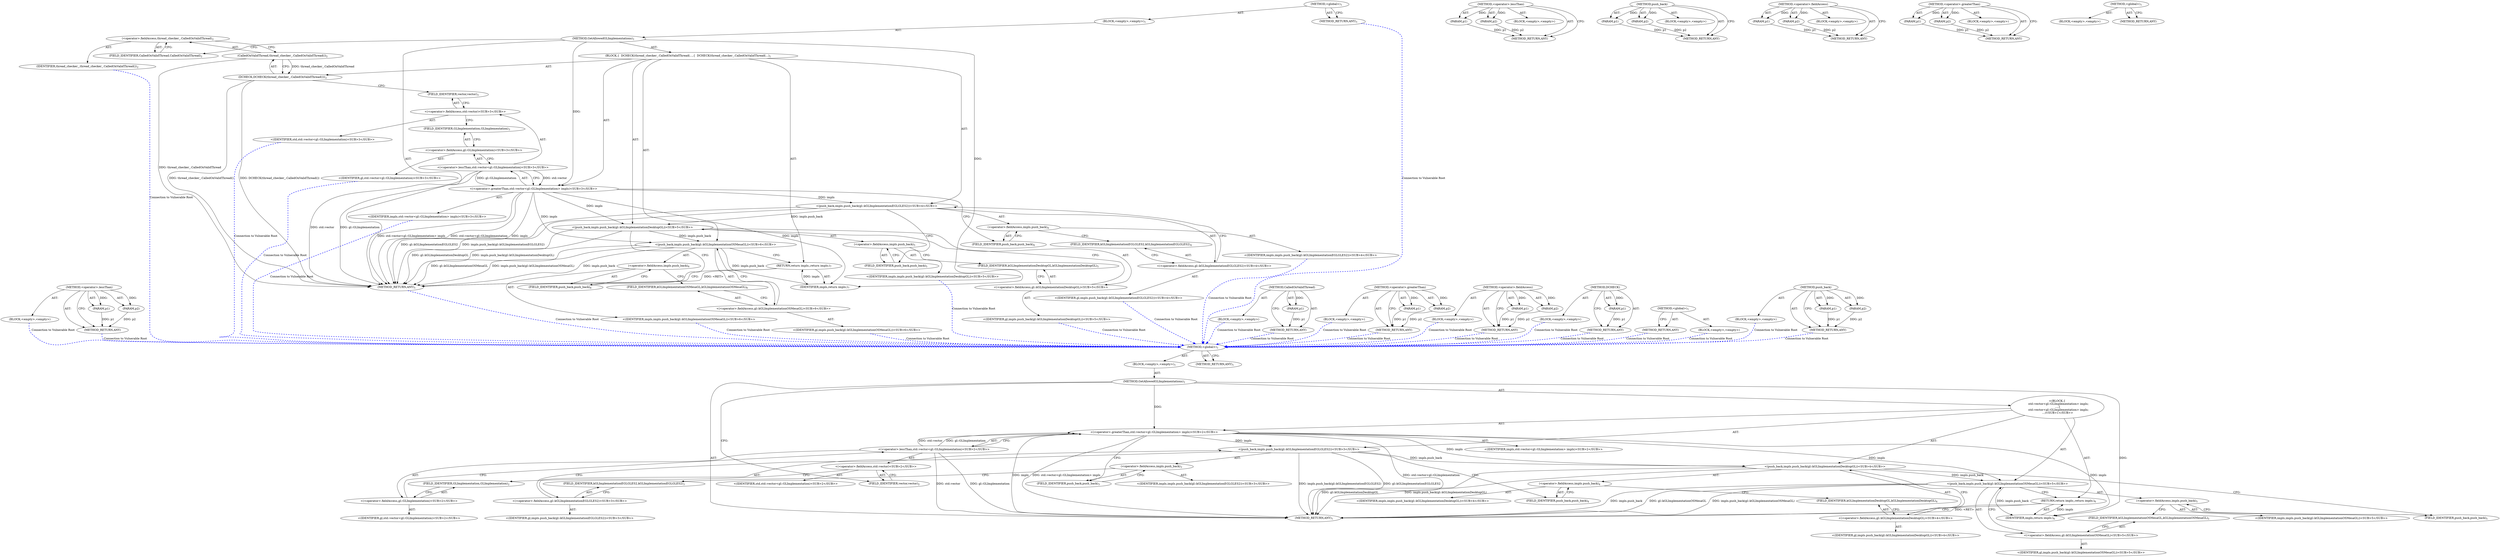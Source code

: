 digraph "push_back" {
vulnerable_6 [label=<(METHOD,&lt;global&gt;)<SUB>1</SUB>>];
vulnerable_7 [label=<(BLOCK,&lt;empty&gt;,&lt;empty&gt;)<SUB>1</SUB>>];
vulnerable_8 [label=<(METHOD,GetAllowedGLImplementations)<SUB>1</SUB>>];
vulnerable_9 [label="<(BLOCK,{
   std::vector&lt;gl::GLImplementation&gt; impls;
 ...,{
   std::vector&lt;gl::GLImplementation&gt; impls;
 ...)<SUB>1</SUB>>"];
vulnerable_10 [label="<(&lt;operator&gt;.greaterThan,std::vector&lt;gl::GLImplementation&gt; impls)<SUB>2</SUB>>"];
vulnerable_11 [label="<(&lt;operator&gt;.lessThan,std::vector&lt;gl::GLImplementation)<SUB>2</SUB>>"];
vulnerable_12 [label="<(&lt;operator&gt;.fieldAccess,std::vector)<SUB>2</SUB>>"];
vulnerable_13 [label="<(IDENTIFIER,std,std::vector&lt;gl::GLImplementation)<SUB>2</SUB>>"];
vulnerable_14 [label=<(FIELD_IDENTIFIER,vector,vector)<SUB>2</SUB>>];
vulnerable_15 [label="<(&lt;operator&gt;.fieldAccess,gl::GLImplementation)<SUB>2</SUB>>"];
vulnerable_16 [label="<(IDENTIFIER,gl,std::vector&lt;gl::GLImplementation)<SUB>2</SUB>>"];
vulnerable_17 [label=<(FIELD_IDENTIFIER,GLImplementation,GLImplementation)<SUB>2</SUB>>];
vulnerable_18 [label="<(IDENTIFIER,impls,std::vector&lt;gl::GLImplementation&gt; impls)<SUB>2</SUB>>"];
vulnerable_19 [label="<(push_back,impls.push_back(gl::kGLImplementationEGLGLES2))<SUB>3</SUB>>"];
vulnerable_20 [label=<(&lt;operator&gt;.fieldAccess,impls.push_back)<SUB>3</SUB>>];
vulnerable_21 [label="<(IDENTIFIER,impls,impls.push_back(gl::kGLImplementationEGLGLES2))<SUB>3</SUB>>"];
vulnerable_22 [label=<(FIELD_IDENTIFIER,push_back,push_back)<SUB>3</SUB>>];
vulnerable_23 [label="<(&lt;operator&gt;.fieldAccess,gl::kGLImplementationEGLGLES2)<SUB>3</SUB>>"];
vulnerable_24 [label="<(IDENTIFIER,gl,impls.push_back(gl::kGLImplementationEGLGLES2))<SUB>3</SUB>>"];
vulnerable_25 [label=<(FIELD_IDENTIFIER,kGLImplementationEGLGLES2,kGLImplementationEGLGLES2)<SUB>3</SUB>>];
vulnerable_26 [label="<(push_back,impls.push_back(gl::kGLImplementationDesktopGL))<SUB>4</SUB>>"];
vulnerable_27 [label=<(&lt;operator&gt;.fieldAccess,impls.push_back)<SUB>4</SUB>>];
vulnerable_28 [label="<(IDENTIFIER,impls,impls.push_back(gl::kGLImplementationDesktopGL))<SUB>4</SUB>>"];
vulnerable_29 [label=<(FIELD_IDENTIFIER,push_back,push_back)<SUB>4</SUB>>];
vulnerable_30 [label="<(&lt;operator&gt;.fieldAccess,gl::kGLImplementationDesktopGL)<SUB>4</SUB>>"];
vulnerable_31 [label="<(IDENTIFIER,gl,impls.push_back(gl::kGLImplementationDesktopGL))<SUB>4</SUB>>"];
vulnerable_32 [label=<(FIELD_IDENTIFIER,kGLImplementationDesktopGL,kGLImplementationDesktopGL)<SUB>4</SUB>>];
vulnerable_33 [label="<(push_back,impls.push_back(gl::kGLImplementationOSMesaGL))<SUB>5</SUB>>"];
vulnerable_34 [label=<(&lt;operator&gt;.fieldAccess,impls.push_back)<SUB>5</SUB>>];
vulnerable_35 [label="<(IDENTIFIER,impls,impls.push_back(gl::kGLImplementationOSMesaGL))<SUB>5</SUB>>"];
vulnerable_36 [label=<(FIELD_IDENTIFIER,push_back,push_back)<SUB>5</SUB>>];
vulnerable_37 [label="<(&lt;operator&gt;.fieldAccess,gl::kGLImplementationOSMesaGL)<SUB>5</SUB>>"];
vulnerable_38 [label="<(IDENTIFIER,gl,impls.push_back(gl::kGLImplementationOSMesaGL))<SUB>5</SUB>>"];
vulnerable_39 [label=<(FIELD_IDENTIFIER,kGLImplementationOSMesaGL,kGLImplementationOSMesaGL)<SUB>5</SUB>>];
vulnerable_40 [label=<(RETURN,return impls;,return impls;)<SUB>6</SUB>>];
vulnerable_41 [label=<(IDENTIFIER,impls,return impls;)<SUB>6</SUB>>];
vulnerable_42 [label=<(METHOD_RETURN,ANY)<SUB>1</SUB>>];
vulnerable_44 [label=<(METHOD_RETURN,ANY)<SUB>1</SUB>>];
vulnerable_62 [label=<(METHOD,&lt;operator&gt;.lessThan)>];
vulnerable_63 [label=<(PARAM,p1)>];
vulnerable_64 [label=<(PARAM,p2)>];
vulnerable_65 [label=<(BLOCK,&lt;empty&gt;,&lt;empty&gt;)>];
vulnerable_66 [label=<(METHOD_RETURN,ANY)>];
vulnerable_72 [label=<(METHOD,push_back)>];
vulnerable_73 [label=<(PARAM,p1)>];
vulnerable_74 [label=<(PARAM,p2)>];
vulnerable_75 [label=<(BLOCK,&lt;empty&gt;,&lt;empty&gt;)>];
vulnerable_76 [label=<(METHOD_RETURN,ANY)>];
vulnerable_67 [label=<(METHOD,&lt;operator&gt;.fieldAccess)>];
vulnerable_68 [label=<(PARAM,p1)>];
vulnerable_69 [label=<(PARAM,p2)>];
vulnerable_70 [label=<(BLOCK,&lt;empty&gt;,&lt;empty&gt;)>];
vulnerable_71 [label=<(METHOD_RETURN,ANY)>];
vulnerable_57 [label=<(METHOD,&lt;operator&gt;.greaterThan)>];
vulnerable_58 [label=<(PARAM,p1)>];
vulnerable_59 [label=<(PARAM,p2)>];
vulnerable_60 [label=<(BLOCK,&lt;empty&gt;,&lt;empty&gt;)>];
vulnerable_61 [label=<(METHOD_RETURN,ANY)>];
vulnerable_51 [label=<(METHOD,&lt;global&gt;)<SUB>1</SUB>>];
vulnerable_52 [label=<(BLOCK,&lt;empty&gt;,&lt;empty&gt;)>];
vulnerable_53 [label=<(METHOD_RETURN,ANY)>];
fixed_80 [label=<(METHOD,&lt;operator&gt;.lessThan)>];
fixed_81 [label=<(PARAM,p1)>];
fixed_82 [label=<(PARAM,p2)>];
fixed_83 [label=<(BLOCK,&lt;empty&gt;,&lt;empty&gt;)>];
fixed_84 [label=<(METHOD_RETURN,ANY)>];
fixed_6 [label=<(METHOD,&lt;global&gt;)<SUB>1</SUB>>];
fixed_7 [label=<(BLOCK,&lt;empty&gt;,&lt;empty&gt;)<SUB>1</SUB>>];
fixed_8 [label=<(METHOD,GetAllowedGLImplementations)<SUB>1</SUB>>];
fixed_9 [label=<(BLOCK,{
  DCHECK(thread_checker_.CalledOnValidThread(...,{
  DCHECK(thread_checker_.CalledOnValidThread(...)<SUB>1</SUB>>];
fixed_10 [label=<(DCHECK,DCHECK(thread_checker_.CalledOnValidThread()))<SUB>2</SUB>>];
fixed_11 [label=<(CalledOnValidThread,thread_checker_.CalledOnValidThread())<SUB>2</SUB>>];
fixed_12 [label=<(&lt;operator&gt;.fieldAccess,thread_checker_.CalledOnValidThread)<SUB>2</SUB>>];
fixed_13 [label=<(IDENTIFIER,thread_checker_,thread_checker_.CalledOnValidThread())<SUB>2</SUB>>];
fixed_14 [label=<(FIELD_IDENTIFIER,CalledOnValidThread,CalledOnValidThread)<SUB>2</SUB>>];
fixed_15 [label="<(&lt;operator&gt;.greaterThan,std::vector&lt;gl::GLImplementation&gt; impls)<SUB>3</SUB>>"];
fixed_16 [label="<(&lt;operator&gt;.lessThan,std::vector&lt;gl::GLImplementation)<SUB>3</SUB>>"];
fixed_17 [label="<(&lt;operator&gt;.fieldAccess,std::vector)<SUB>3</SUB>>"];
fixed_18 [label="<(IDENTIFIER,std,std::vector&lt;gl::GLImplementation)<SUB>3</SUB>>"];
fixed_19 [label=<(FIELD_IDENTIFIER,vector,vector)<SUB>3</SUB>>];
fixed_20 [label="<(&lt;operator&gt;.fieldAccess,gl::GLImplementation)<SUB>3</SUB>>"];
fixed_21 [label="<(IDENTIFIER,gl,std::vector&lt;gl::GLImplementation)<SUB>3</SUB>>"];
fixed_22 [label=<(FIELD_IDENTIFIER,GLImplementation,GLImplementation)<SUB>3</SUB>>];
fixed_23 [label="<(IDENTIFIER,impls,std::vector&lt;gl::GLImplementation&gt; impls)<SUB>3</SUB>>"];
fixed_24 [label="<(push_back,impls.push_back(gl::kGLImplementationEGLGLES2))<SUB>4</SUB>>"];
fixed_25 [label=<(&lt;operator&gt;.fieldAccess,impls.push_back)<SUB>4</SUB>>];
fixed_26 [label="<(IDENTIFIER,impls,impls.push_back(gl::kGLImplementationEGLGLES2))<SUB>4</SUB>>"];
fixed_27 [label=<(FIELD_IDENTIFIER,push_back,push_back)<SUB>4</SUB>>];
fixed_28 [label="<(&lt;operator&gt;.fieldAccess,gl::kGLImplementationEGLGLES2)<SUB>4</SUB>>"];
fixed_29 [label="<(IDENTIFIER,gl,impls.push_back(gl::kGLImplementationEGLGLES2))<SUB>4</SUB>>"];
fixed_30 [label=<(FIELD_IDENTIFIER,kGLImplementationEGLGLES2,kGLImplementationEGLGLES2)<SUB>4</SUB>>];
fixed_31 [label="<(push_back,impls.push_back(gl::kGLImplementationDesktopGL))<SUB>5</SUB>>"];
fixed_32 [label=<(&lt;operator&gt;.fieldAccess,impls.push_back)<SUB>5</SUB>>];
fixed_33 [label="<(IDENTIFIER,impls,impls.push_back(gl::kGLImplementationDesktopGL))<SUB>5</SUB>>"];
fixed_34 [label=<(FIELD_IDENTIFIER,push_back,push_back)<SUB>5</SUB>>];
fixed_35 [label="<(&lt;operator&gt;.fieldAccess,gl::kGLImplementationDesktopGL)<SUB>5</SUB>>"];
fixed_36 [label="<(IDENTIFIER,gl,impls.push_back(gl::kGLImplementationDesktopGL))<SUB>5</SUB>>"];
fixed_37 [label=<(FIELD_IDENTIFIER,kGLImplementationDesktopGL,kGLImplementationDesktopGL)<SUB>5</SUB>>];
fixed_38 [label="<(push_back,impls.push_back(gl::kGLImplementationOSMesaGL))<SUB>6</SUB>>"];
fixed_39 [label=<(&lt;operator&gt;.fieldAccess,impls.push_back)<SUB>6</SUB>>];
fixed_40 [label="<(IDENTIFIER,impls,impls.push_back(gl::kGLImplementationOSMesaGL))<SUB>6</SUB>>"];
fixed_41 [label=<(FIELD_IDENTIFIER,push_back,push_back)<SUB>6</SUB>>];
fixed_42 [label="<(&lt;operator&gt;.fieldAccess,gl::kGLImplementationOSMesaGL)<SUB>6</SUB>>"];
fixed_43 [label="<(IDENTIFIER,gl,impls.push_back(gl::kGLImplementationOSMesaGL))<SUB>6</SUB>>"];
fixed_44 [label=<(FIELD_IDENTIFIER,kGLImplementationOSMesaGL,kGLImplementationOSMesaGL)<SUB>6</SUB>>];
fixed_45 [label=<(RETURN,return impls;,return impls;)<SUB>7</SUB>>];
fixed_46 [label=<(IDENTIFIER,impls,return impls;)<SUB>7</SUB>>];
fixed_47 [label=<(METHOD_RETURN,ANY)<SUB>1</SUB>>];
fixed_49 [label=<(METHOD_RETURN,ANY)<SUB>1</SUB>>];
fixed_66 [label=<(METHOD,CalledOnValidThread)>];
fixed_67 [label=<(PARAM,p1)>];
fixed_68 [label=<(BLOCK,&lt;empty&gt;,&lt;empty&gt;)>];
fixed_69 [label=<(METHOD_RETURN,ANY)>];
fixed_75 [label=<(METHOD,&lt;operator&gt;.greaterThan)>];
fixed_76 [label=<(PARAM,p1)>];
fixed_77 [label=<(PARAM,p2)>];
fixed_78 [label=<(BLOCK,&lt;empty&gt;,&lt;empty&gt;)>];
fixed_79 [label=<(METHOD_RETURN,ANY)>];
fixed_70 [label=<(METHOD,&lt;operator&gt;.fieldAccess)>];
fixed_71 [label=<(PARAM,p1)>];
fixed_72 [label=<(PARAM,p2)>];
fixed_73 [label=<(BLOCK,&lt;empty&gt;,&lt;empty&gt;)>];
fixed_74 [label=<(METHOD_RETURN,ANY)>];
fixed_62 [label=<(METHOD,DCHECK)>];
fixed_63 [label=<(PARAM,p1)>];
fixed_64 [label=<(BLOCK,&lt;empty&gt;,&lt;empty&gt;)>];
fixed_65 [label=<(METHOD_RETURN,ANY)>];
fixed_56 [label=<(METHOD,&lt;global&gt;)<SUB>1</SUB>>];
fixed_57 [label=<(BLOCK,&lt;empty&gt;,&lt;empty&gt;)>];
fixed_58 [label=<(METHOD_RETURN,ANY)>];
fixed_85 [label=<(METHOD,push_back)>];
fixed_86 [label=<(PARAM,p1)>];
fixed_87 [label=<(PARAM,p2)>];
fixed_88 [label=<(BLOCK,&lt;empty&gt;,&lt;empty&gt;)>];
fixed_89 [label=<(METHOD_RETURN,ANY)>];
vulnerable_6 -> vulnerable_7  [key=0, label="AST: "];
vulnerable_6 -> vulnerable_44  [key=0, label="AST: "];
vulnerable_6 -> vulnerable_44  [key=1, label="CFG: "];
vulnerable_7 -> vulnerable_8  [key=0, label="AST: "];
vulnerable_8 -> vulnerable_9  [key=0, label="AST: "];
vulnerable_8 -> vulnerable_42  [key=0, label="AST: "];
vulnerable_8 -> vulnerable_14  [key=0, label="CFG: "];
vulnerable_8 -> vulnerable_10  [key=0, label="DDG: "];
vulnerable_8 -> vulnerable_41  [key=0, label="DDG: "];
vulnerable_9 -> vulnerable_10  [key=0, label="AST: "];
vulnerable_9 -> vulnerable_19  [key=0, label="AST: "];
vulnerable_9 -> vulnerable_26  [key=0, label="AST: "];
vulnerable_9 -> vulnerable_33  [key=0, label="AST: "];
vulnerable_9 -> vulnerable_40  [key=0, label="AST: "];
vulnerable_10 -> vulnerable_11  [key=0, label="AST: "];
vulnerable_10 -> vulnerable_18  [key=0, label="AST: "];
vulnerable_10 -> vulnerable_22  [key=0, label="CFG: "];
vulnerable_10 -> vulnerable_42  [key=0, label="DDG: std::vector&lt;gl::GLImplementation"];
vulnerable_10 -> vulnerable_42  [key=1, label="DDG: impls"];
vulnerable_10 -> vulnerable_42  [key=2, label="DDG: std::vector&lt;gl::GLImplementation&gt; impls"];
vulnerable_10 -> vulnerable_19  [key=0, label="DDG: impls"];
vulnerable_10 -> vulnerable_26  [key=0, label="DDG: impls"];
vulnerable_10 -> vulnerable_33  [key=0, label="DDG: impls"];
vulnerable_10 -> vulnerable_41  [key=0, label="DDG: impls"];
vulnerable_11 -> vulnerable_12  [key=0, label="AST: "];
vulnerable_11 -> vulnerable_15  [key=0, label="AST: "];
vulnerable_11 -> vulnerable_10  [key=0, label="CFG: "];
vulnerable_11 -> vulnerable_10  [key=1, label="DDG: std::vector"];
vulnerable_11 -> vulnerable_10  [key=2, label="DDG: gl::GLImplementation"];
vulnerable_11 -> vulnerable_42  [key=0, label="DDG: std::vector"];
vulnerable_11 -> vulnerable_42  [key=1, label="DDG: gl::GLImplementation"];
vulnerable_12 -> vulnerable_13  [key=0, label="AST: "];
vulnerable_12 -> vulnerable_14  [key=0, label="AST: "];
vulnerable_12 -> vulnerable_17  [key=0, label="CFG: "];
vulnerable_14 -> vulnerable_12  [key=0, label="CFG: "];
vulnerable_15 -> vulnerable_16  [key=0, label="AST: "];
vulnerable_15 -> vulnerable_17  [key=0, label="AST: "];
vulnerable_15 -> vulnerable_11  [key=0, label="CFG: "];
vulnerable_17 -> vulnerable_15  [key=0, label="CFG: "];
vulnerable_19 -> vulnerable_20  [key=0, label="AST: "];
vulnerable_19 -> vulnerable_23  [key=0, label="AST: "];
vulnerable_19 -> vulnerable_29  [key=0, label="CFG: "];
vulnerable_19 -> vulnerable_42  [key=0, label="DDG: gl::kGLImplementationEGLGLES2"];
vulnerable_19 -> vulnerable_42  [key=1, label="DDG: impls.push_back(gl::kGLImplementationEGLGLES2)"];
vulnerable_19 -> vulnerable_26  [key=0, label="DDG: impls.push_back"];
vulnerable_20 -> vulnerable_21  [key=0, label="AST: "];
vulnerable_20 -> vulnerable_22  [key=0, label="AST: "];
vulnerable_20 -> vulnerable_25  [key=0, label="CFG: "];
vulnerable_22 -> vulnerable_20  [key=0, label="CFG: "];
vulnerable_23 -> vulnerable_24  [key=0, label="AST: "];
vulnerable_23 -> vulnerable_25  [key=0, label="AST: "];
vulnerable_23 -> vulnerable_19  [key=0, label="CFG: "];
vulnerable_25 -> vulnerable_23  [key=0, label="CFG: "];
vulnerable_26 -> vulnerable_27  [key=0, label="AST: "];
vulnerable_26 -> vulnerable_30  [key=0, label="AST: "];
vulnerable_26 -> vulnerable_36  [key=0, label="CFG: "];
vulnerable_26 -> vulnerable_42  [key=0, label="DDG: gl::kGLImplementationDesktopGL"];
vulnerable_26 -> vulnerable_42  [key=1, label="DDG: impls.push_back(gl::kGLImplementationDesktopGL)"];
vulnerable_26 -> vulnerable_33  [key=0, label="DDG: impls.push_back"];
vulnerable_27 -> vulnerable_28  [key=0, label="AST: "];
vulnerable_27 -> vulnerable_29  [key=0, label="AST: "];
vulnerable_27 -> vulnerable_32  [key=0, label="CFG: "];
vulnerable_29 -> vulnerable_27  [key=0, label="CFG: "];
vulnerable_30 -> vulnerable_31  [key=0, label="AST: "];
vulnerable_30 -> vulnerable_32  [key=0, label="AST: "];
vulnerable_30 -> vulnerable_26  [key=0, label="CFG: "];
vulnerable_32 -> vulnerable_30  [key=0, label="CFG: "];
vulnerable_33 -> vulnerable_34  [key=0, label="AST: "];
vulnerable_33 -> vulnerable_37  [key=0, label="AST: "];
vulnerable_33 -> vulnerable_40  [key=0, label="CFG: "];
vulnerable_33 -> vulnerable_42  [key=0, label="DDG: impls.push_back"];
vulnerable_33 -> vulnerable_42  [key=1, label="DDG: gl::kGLImplementationOSMesaGL"];
vulnerable_33 -> vulnerable_42  [key=2, label="DDG: impls.push_back(gl::kGLImplementationOSMesaGL)"];
vulnerable_33 -> vulnerable_41  [key=0, label="DDG: impls.push_back"];
vulnerable_34 -> vulnerable_35  [key=0, label="AST: "];
vulnerable_34 -> vulnerable_36  [key=0, label="AST: "];
vulnerable_34 -> vulnerable_39  [key=0, label="CFG: "];
vulnerable_36 -> vulnerable_34  [key=0, label="CFG: "];
vulnerable_37 -> vulnerable_38  [key=0, label="AST: "];
vulnerable_37 -> vulnerable_39  [key=0, label="AST: "];
vulnerable_37 -> vulnerable_33  [key=0, label="CFG: "];
vulnerable_39 -> vulnerable_37  [key=0, label="CFG: "];
vulnerable_40 -> vulnerable_41  [key=0, label="AST: "];
vulnerable_40 -> vulnerable_42  [key=0, label="CFG: "];
vulnerable_40 -> vulnerable_42  [key=1, label="DDG: &lt;RET&gt;"];
vulnerable_41 -> vulnerable_40  [key=0, label="DDG: impls"];
vulnerable_62 -> vulnerable_63  [key=0, label="AST: "];
vulnerable_62 -> vulnerable_63  [key=1, label="DDG: "];
vulnerable_62 -> vulnerable_65  [key=0, label="AST: "];
vulnerable_62 -> vulnerable_64  [key=0, label="AST: "];
vulnerable_62 -> vulnerable_64  [key=1, label="DDG: "];
vulnerable_62 -> vulnerable_66  [key=0, label="AST: "];
vulnerable_62 -> vulnerable_66  [key=1, label="CFG: "];
vulnerable_63 -> vulnerable_66  [key=0, label="DDG: p1"];
vulnerable_64 -> vulnerable_66  [key=0, label="DDG: p2"];
vulnerable_72 -> vulnerable_73  [key=0, label="AST: "];
vulnerable_72 -> vulnerable_73  [key=1, label="DDG: "];
vulnerable_72 -> vulnerable_75  [key=0, label="AST: "];
vulnerable_72 -> vulnerable_74  [key=0, label="AST: "];
vulnerable_72 -> vulnerable_74  [key=1, label="DDG: "];
vulnerable_72 -> vulnerable_76  [key=0, label="AST: "];
vulnerable_72 -> vulnerable_76  [key=1, label="CFG: "];
vulnerable_73 -> vulnerable_76  [key=0, label="DDG: p1"];
vulnerable_74 -> vulnerable_76  [key=0, label="DDG: p2"];
vulnerable_67 -> vulnerable_68  [key=0, label="AST: "];
vulnerable_67 -> vulnerable_68  [key=1, label="DDG: "];
vulnerable_67 -> vulnerable_70  [key=0, label="AST: "];
vulnerable_67 -> vulnerable_69  [key=0, label="AST: "];
vulnerable_67 -> vulnerable_69  [key=1, label="DDG: "];
vulnerable_67 -> vulnerable_71  [key=0, label="AST: "];
vulnerable_67 -> vulnerable_71  [key=1, label="CFG: "];
vulnerable_68 -> vulnerable_71  [key=0, label="DDG: p1"];
vulnerable_69 -> vulnerable_71  [key=0, label="DDG: p2"];
vulnerable_57 -> vulnerable_58  [key=0, label="AST: "];
vulnerable_57 -> vulnerable_58  [key=1, label="DDG: "];
vulnerable_57 -> vulnerable_60  [key=0, label="AST: "];
vulnerable_57 -> vulnerable_59  [key=0, label="AST: "];
vulnerable_57 -> vulnerable_59  [key=1, label="DDG: "];
vulnerable_57 -> vulnerable_61  [key=0, label="AST: "];
vulnerable_57 -> vulnerable_61  [key=1, label="CFG: "];
vulnerable_58 -> vulnerable_61  [key=0, label="DDG: p1"];
vulnerable_59 -> vulnerable_61  [key=0, label="DDG: p2"];
vulnerable_51 -> vulnerable_52  [key=0, label="AST: "];
vulnerable_51 -> vulnerable_53  [key=0, label="AST: "];
vulnerable_51 -> vulnerable_53  [key=1, label="CFG: "];
fixed_80 -> fixed_81  [key=0, label="AST: "];
fixed_80 -> fixed_81  [key=1, label="DDG: "];
fixed_80 -> fixed_83  [key=0, label="AST: "];
fixed_80 -> fixed_82  [key=0, label="AST: "];
fixed_80 -> fixed_82  [key=1, label="DDG: "];
fixed_80 -> fixed_84  [key=0, label="AST: "];
fixed_80 -> fixed_84  [key=1, label="CFG: "];
fixed_81 -> fixed_84  [key=0, label="DDG: p1"];
fixed_82 -> fixed_84  [key=0, label="DDG: p2"];
fixed_83 -> vulnerable_6  [color=blue, key=0, label="Connection to Vulnerable Root", penwidth="2.0", style=dashed];
fixed_84 -> vulnerable_6  [color=blue, key=0, label="Connection to Vulnerable Root", penwidth="2.0", style=dashed];
fixed_6 -> fixed_7  [key=0, label="AST: "];
fixed_6 -> fixed_49  [key=0, label="AST: "];
fixed_6 -> fixed_49  [key=1, label="CFG: "];
fixed_7 -> fixed_8  [key=0, label="AST: "];
fixed_8 -> fixed_9  [key=0, label="AST: "];
fixed_8 -> fixed_47  [key=0, label="AST: "];
fixed_8 -> fixed_14  [key=0, label="CFG: "];
fixed_8 -> fixed_15  [key=0, label="DDG: "];
fixed_8 -> fixed_46  [key=0, label="DDG: "];
fixed_9 -> fixed_10  [key=0, label="AST: "];
fixed_9 -> fixed_15  [key=0, label="AST: "];
fixed_9 -> fixed_24  [key=0, label="AST: "];
fixed_9 -> fixed_31  [key=0, label="AST: "];
fixed_9 -> fixed_38  [key=0, label="AST: "];
fixed_9 -> fixed_45  [key=0, label="AST: "];
fixed_10 -> fixed_11  [key=0, label="AST: "];
fixed_10 -> fixed_19  [key=0, label="CFG: "];
fixed_10 -> fixed_47  [key=0, label="DDG: thread_checker_.CalledOnValidThread()"];
fixed_10 -> fixed_47  [key=1, label="DDG: DCHECK(thread_checker_.CalledOnValidThread())"];
fixed_11 -> fixed_12  [key=0, label="AST: "];
fixed_11 -> fixed_10  [key=0, label="CFG: "];
fixed_11 -> fixed_10  [key=1, label="DDG: thread_checker_.CalledOnValidThread"];
fixed_11 -> fixed_47  [key=0, label="DDG: thread_checker_.CalledOnValidThread"];
fixed_12 -> fixed_13  [key=0, label="AST: "];
fixed_12 -> fixed_14  [key=0, label="AST: "];
fixed_12 -> fixed_11  [key=0, label="CFG: "];
fixed_13 -> vulnerable_6  [color=blue, key=0, label="Connection to Vulnerable Root", penwidth="2.0", style=dashed];
fixed_14 -> fixed_12  [key=0, label="CFG: "];
fixed_15 -> fixed_16  [key=0, label="AST: "];
fixed_15 -> fixed_23  [key=0, label="AST: "];
fixed_15 -> fixed_27  [key=0, label="CFG: "];
fixed_15 -> fixed_47  [key=0, label="DDG: std::vector&lt;gl::GLImplementation"];
fixed_15 -> fixed_47  [key=1, label="DDG: impls"];
fixed_15 -> fixed_47  [key=2, label="DDG: std::vector&lt;gl::GLImplementation&gt; impls"];
fixed_15 -> fixed_24  [key=0, label="DDG: impls"];
fixed_15 -> fixed_31  [key=0, label="DDG: impls"];
fixed_15 -> fixed_38  [key=0, label="DDG: impls"];
fixed_15 -> fixed_46  [key=0, label="DDG: impls"];
fixed_16 -> fixed_17  [key=0, label="AST: "];
fixed_16 -> fixed_20  [key=0, label="AST: "];
fixed_16 -> fixed_15  [key=0, label="CFG: "];
fixed_16 -> fixed_15  [key=1, label="DDG: std::vector"];
fixed_16 -> fixed_15  [key=2, label="DDG: gl::GLImplementation"];
fixed_16 -> fixed_47  [key=0, label="DDG: std::vector"];
fixed_16 -> fixed_47  [key=1, label="DDG: gl::GLImplementation"];
fixed_17 -> fixed_18  [key=0, label="AST: "];
fixed_17 -> fixed_19  [key=0, label="AST: "];
fixed_17 -> fixed_22  [key=0, label="CFG: "];
fixed_18 -> vulnerable_6  [color=blue, key=0, label="Connection to Vulnerable Root", penwidth="2.0", style=dashed];
fixed_19 -> fixed_17  [key=0, label="CFG: "];
fixed_20 -> fixed_21  [key=0, label="AST: "];
fixed_20 -> fixed_22  [key=0, label="AST: "];
fixed_20 -> fixed_16  [key=0, label="CFG: "];
fixed_21 -> vulnerable_6  [color=blue, key=0, label="Connection to Vulnerable Root", penwidth="2.0", style=dashed];
fixed_22 -> fixed_20  [key=0, label="CFG: "];
fixed_23 -> vulnerable_6  [color=blue, key=0, label="Connection to Vulnerable Root", penwidth="2.0", style=dashed];
fixed_24 -> fixed_25  [key=0, label="AST: "];
fixed_24 -> fixed_28  [key=0, label="AST: "];
fixed_24 -> fixed_34  [key=0, label="CFG: "];
fixed_24 -> fixed_47  [key=0, label="DDG: gl::kGLImplementationEGLGLES2"];
fixed_24 -> fixed_47  [key=1, label="DDG: impls.push_back(gl::kGLImplementationEGLGLES2)"];
fixed_24 -> fixed_31  [key=0, label="DDG: impls.push_back"];
fixed_25 -> fixed_26  [key=0, label="AST: "];
fixed_25 -> fixed_27  [key=0, label="AST: "];
fixed_25 -> fixed_30  [key=0, label="CFG: "];
fixed_26 -> vulnerable_6  [color=blue, key=0, label="Connection to Vulnerable Root", penwidth="2.0", style=dashed];
fixed_27 -> fixed_25  [key=0, label="CFG: "];
fixed_28 -> fixed_29  [key=0, label="AST: "];
fixed_28 -> fixed_30  [key=0, label="AST: "];
fixed_28 -> fixed_24  [key=0, label="CFG: "];
fixed_29 -> vulnerable_6  [color=blue, key=0, label="Connection to Vulnerable Root", penwidth="2.0", style=dashed];
fixed_30 -> fixed_28  [key=0, label="CFG: "];
fixed_31 -> fixed_32  [key=0, label="AST: "];
fixed_31 -> fixed_35  [key=0, label="AST: "];
fixed_31 -> fixed_41  [key=0, label="CFG: "];
fixed_31 -> fixed_47  [key=0, label="DDG: gl::kGLImplementationDesktopGL"];
fixed_31 -> fixed_47  [key=1, label="DDG: impls.push_back(gl::kGLImplementationDesktopGL)"];
fixed_31 -> fixed_38  [key=0, label="DDG: impls.push_back"];
fixed_32 -> fixed_33  [key=0, label="AST: "];
fixed_32 -> fixed_34  [key=0, label="AST: "];
fixed_32 -> fixed_37  [key=0, label="CFG: "];
fixed_33 -> vulnerable_6  [color=blue, key=0, label="Connection to Vulnerable Root", penwidth="2.0", style=dashed];
fixed_34 -> fixed_32  [key=0, label="CFG: "];
fixed_35 -> fixed_36  [key=0, label="AST: "];
fixed_35 -> fixed_37  [key=0, label="AST: "];
fixed_35 -> fixed_31  [key=0, label="CFG: "];
fixed_36 -> vulnerable_6  [color=blue, key=0, label="Connection to Vulnerable Root", penwidth="2.0", style=dashed];
fixed_37 -> fixed_35  [key=0, label="CFG: "];
fixed_38 -> fixed_39  [key=0, label="AST: "];
fixed_38 -> fixed_42  [key=0, label="AST: "];
fixed_38 -> fixed_45  [key=0, label="CFG: "];
fixed_38 -> fixed_47  [key=0, label="DDG: impls.push_back"];
fixed_38 -> fixed_47  [key=1, label="DDG: gl::kGLImplementationOSMesaGL"];
fixed_38 -> fixed_47  [key=2, label="DDG: impls.push_back(gl::kGLImplementationOSMesaGL)"];
fixed_38 -> fixed_46  [key=0, label="DDG: impls.push_back"];
fixed_39 -> fixed_40  [key=0, label="AST: "];
fixed_39 -> fixed_41  [key=0, label="AST: "];
fixed_39 -> fixed_44  [key=0, label="CFG: "];
fixed_40 -> vulnerable_6  [color=blue, key=0, label="Connection to Vulnerable Root", penwidth="2.0", style=dashed];
fixed_41 -> fixed_39  [key=0, label="CFG: "];
fixed_42 -> fixed_43  [key=0, label="AST: "];
fixed_42 -> fixed_44  [key=0, label="AST: "];
fixed_42 -> fixed_38  [key=0, label="CFG: "];
fixed_43 -> vulnerable_6  [color=blue, key=0, label="Connection to Vulnerable Root", penwidth="2.0", style=dashed];
fixed_44 -> fixed_42  [key=0, label="CFG: "];
fixed_45 -> fixed_46  [key=0, label="AST: "];
fixed_45 -> fixed_47  [key=0, label="CFG: "];
fixed_45 -> fixed_47  [key=1, label="DDG: &lt;RET&gt;"];
fixed_46 -> fixed_45  [key=0, label="DDG: impls"];
fixed_47 -> vulnerable_6  [color=blue, key=0, label="Connection to Vulnerable Root", penwidth="2.0", style=dashed];
fixed_49 -> vulnerable_6  [color=blue, key=0, label="Connection to Vulnerable Root", penwidth="2.0", style=dashed];
fixed_66 -> fixed_67  [key=0, label="AST: "];
fixed_66 -> fixed_67  [key=1, label="DDG: "];
fixed_66 -> fixed_68  [key=0, label="AST: "];
fixed_66 -> fixed_69  [key=0, label="AST: "];
fixed_66 -> fixed_69  [key=1, label="CFG: "];
fixed_67 -> fixed_69  [key=0, label="DDG: p1"];
fixed_68 -> vulnerable_6  [color=blue, key=0, label="Connection to Vulnerable Root", penwidth="2.0", style=dashed];
fixed_69 -> vulnerable_6  [color=blue, key=0, label="Connection to Vulnerable Root", penwidth="2.0", style=dashed];
fixed_75 -> fixed_76  [key=0, label="AST: "];
fixed_75 -> fixed_76  [key=1, label="DDG: "];
fixed_75 -> fixed_78  [key=0, label="AST: "];
fixed_75 -> fixed_77  [key=0, label="AST: "];
fixed_75 -> fixed_77  [key=1, label="DDG: "];
fixed_75 -> fixed_79  [key=0, label="AST: "];
fixed_75 -> fixed_79  [key=1, label="CFG: "];
fixed_76 -> fixed_79  [key=0, label="DDG: p1"];
fixed_77 -> fixed_79  [key=0, label="DDG: p2"];
fixed_78 -> vulnerable_6  [color=blue, key=0, label="Connection to Vulnerable Root", penwidth="2.0", style=dashed];
fixed_79 -> vulnerable_6  [color=blue, key=0, label="Connection to Vulnerable Root", penwidth="2.0", style=dashed];
fixed_70 -> fixed_71  [key=0, label="AST: "];
fixed_70 -> fixed_71  [key=1, label="DDG: "];
fixed_70 -> fixed_73  [key=0, label="AST: "];
fixed_70 -> fixed_72  [key=0, label="AST: "];
fixed_70 -> fixed_72  [key=1, label="DDG: "];
fixed_70 -> fixed_74  [key=0, label="AST: "];
fixed_70 -> fixed_74  [key=1, label="CFG: "];
fixed_71 -> fixed_74  [key=0, label="DDG: p1"];
fixed_72 -> fixed_74  [key=0, label="DDG: p2"];
fixed_73 -> vulnerable_6  [color=blue, key=0, label="Connection to Vulnerable Root", penwidth="2.0", style=dashed];
fixed_74 -> vulnerable_6  [color=blue, key=0, label="Connection to Vulnerable Root", penwidth="2.0", style=dashed];
fixed_62 -> fixed_63  [key=0, label="AST: "];
fixed_62 -> fixed_63  [key=1, label="DDG: "];
fixed_62 -> fixed_64  [key=0, label="AST: "];
fixed_62 -> fixed_65  [key=0, label="AST: "];
fixed_62 -> fixed_65  [key=1, label="CFG: "];
fixed_63 -> fixed_65  [key=0, label="DDG: p1"];
fixed_64 -> vulnerable_6  [color=blue, key=0, label="Connection to Vulnerable Root", penwidth="2.0", style=dashed];
fixed_65 -> vulnerable_6  [color=blue, key=0, label="Connection to Vulnerable Root", penwidth="2.0", style=dashed];
fixed_56 -> fixed_57  [key=0, label="AST: "];
fixed_56 -> fixed_58  [key=0, label="AST: "];
fixed_56 -> fixed_58  [key=1, label="CFG: "];
fixed_57 -> vulnerable_6  [color=blue, key=0, label="Connection to Vulnerable Root", penwidth="2.0", style=dashed];
fixed_58 -> vulnerable_6  [color=blue, key=0, label="Connection to Vulnerable Root", penwidth="2.0", style=dashed];
fixed_85 -> fixed_86  [key=0, label="AST: "];
fixed_85 -> fixed_86  [key=1, label="DDG: "];
fixed_85 -> fixed_88  [key=0, label="AST: "];
fixed_85 -> fixed_87  [key=0, label="AST: "];
fixed_85 -> fixed_87  [key=1, label="DDG: "];
fixed_85 -> fixed_89  [key=0, label="AST: "];
fixed_85 -> fixed_89  [key=1, label="CFG: "];
fixed_86 -> fixed_89  [key=0, label="DDG: p1"];
fixed_87 -> fixed_89  [key=0, label="DDG: p2"];
fixed_88 -> vulnerable_6  [color=blue, key=0, label="Connection to Vulnerable Root", penwidth="2.0", style=dashed];
fixed_89 -> vulnerable_6  [color=blue, key=0, label="Connection to Vulnerable Root", penwidth="2.0", style=dashed];
}
